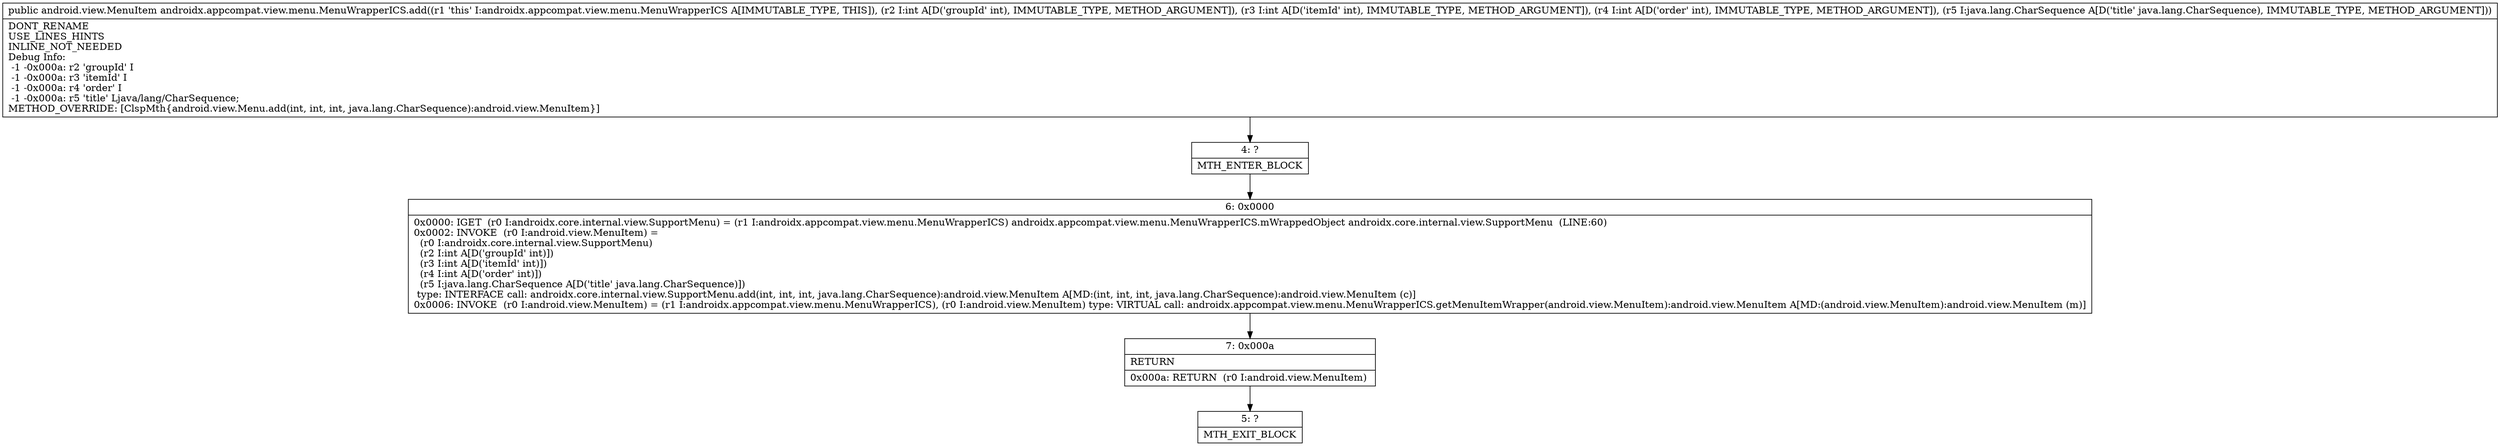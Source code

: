digraph "CFG forandroidx.appcompat.view.menu.MenuWrapperICS.add(IIILjava\/lang\/CharSequence;)Landroid\/view\/MenuItem;" {
Node_4 [shape=record,label="{4\:\ ?|MTH_ENTER_BLOCK\l}"];
Node_6 [shape=record,label="{6\:\ 0x0000|0x0000: IGET  (r0 I:androidx.core.internal.view.SupportMenu) = (r1 I:androidx.appcompat.view.menu.MenuWrapperICS) androidx.appcompat.view.menu.MenuWrapperICS.mWrappedObject androidx.core.internal.view.SupportMenu  (LINE:60)\l0x0002: INVOKE  (r0 I:android.view.MenuItem) = \l  (r0 I:androidx.core.internal.view.SupportMenu)\l  (r2 I:int A[D('groupId' int)])\l  (r3 I:int A[D('itemId' int)])\l  (r4 I:int A[D('order' int)])\l  (r5 I:java.lang.CharSequence A[D('title' java.lang.CharSequence)])\l type: INTERFACE call: androidx.core.internal.view.SupportMenu.add(int, int, int, java.lang.CharSequence):android.view.MenuItem A[MD:(int, int, int, java.lang.CharSequence):android.view.MenuItem (c)]\l0x0006: INVOKE  (r0 I:android.view.MenuItem) = (r1 I:androidx.appcompat.view.menu.MenuWrapperICS), (r0 I:android.view.MenuItem) type: VIRTUAL call: androidx.appcompat.view.menu.MenuWrapperICS.getMenuItemWrapper(android.view.MenuItem):android.view.MenuItem A[MD:(android.view.MenuItem):android.view.MenuItem (m)]\l}"];
Node_7 [shape=record,label="{7\:\ 0x000a|RETURN\l|0x000a: RETURN  (r0 I:android.view.MenuItem) \l}"];
Node_5 [shape=record,label="{5\:\ ?|MTH_EXIT_BLOCK\l}"];
MethodNode[shape=record,label="{public android.view.MenuItem androidx.appcompat.view.menu.MenuWrapperICS.add((r1 'this' I:androidx.appcompat.view.menu.MenuWrapperICS A[IMMUTABLE_TYPE, THIS]), (r2 I:int A[D('groupId' int), IMMUTABLE_TYPE, METHOD_ARGUMENT]), (r3 I:int A[D('itemId' int), IMMUTABLE_TYPE, METHOD_ARGUMENT]), (r4 I:int A[D('order' int), IMMUTABLE_TYPE, METHOD_ARGUMENT]), (r5 I:java.lang.CharSequence A[D('title' java.lang.CharSequence), IMMUTABLE_TYPE, METHOD_ARGUMENT]))  | DONT_RENAME\lUSE_LINES_HINTS\lINLINE_NOT_NEEDED\lDebug Info:\l  \-1 \-0x000a: r2 'groupId' I\l  \-1 \-0x000a: r3 'itemId' I\l  \-1 \-0x000a: r4 'order' I\l  \-1 \-0x000a: r5 'title' Ljava\/lang\/CharSequence;\lMETHOD_OVERRIDE: [ClspMth\{android.view.Menu.add(int, int, int, java.lang.CharSequence):android.view.MenuItem\}]\l}"];
MethodNode -> Node_4;Node_4 -> Node_6;
Node_6 -> Node_7;
Node_7 -> Node_5;
}

